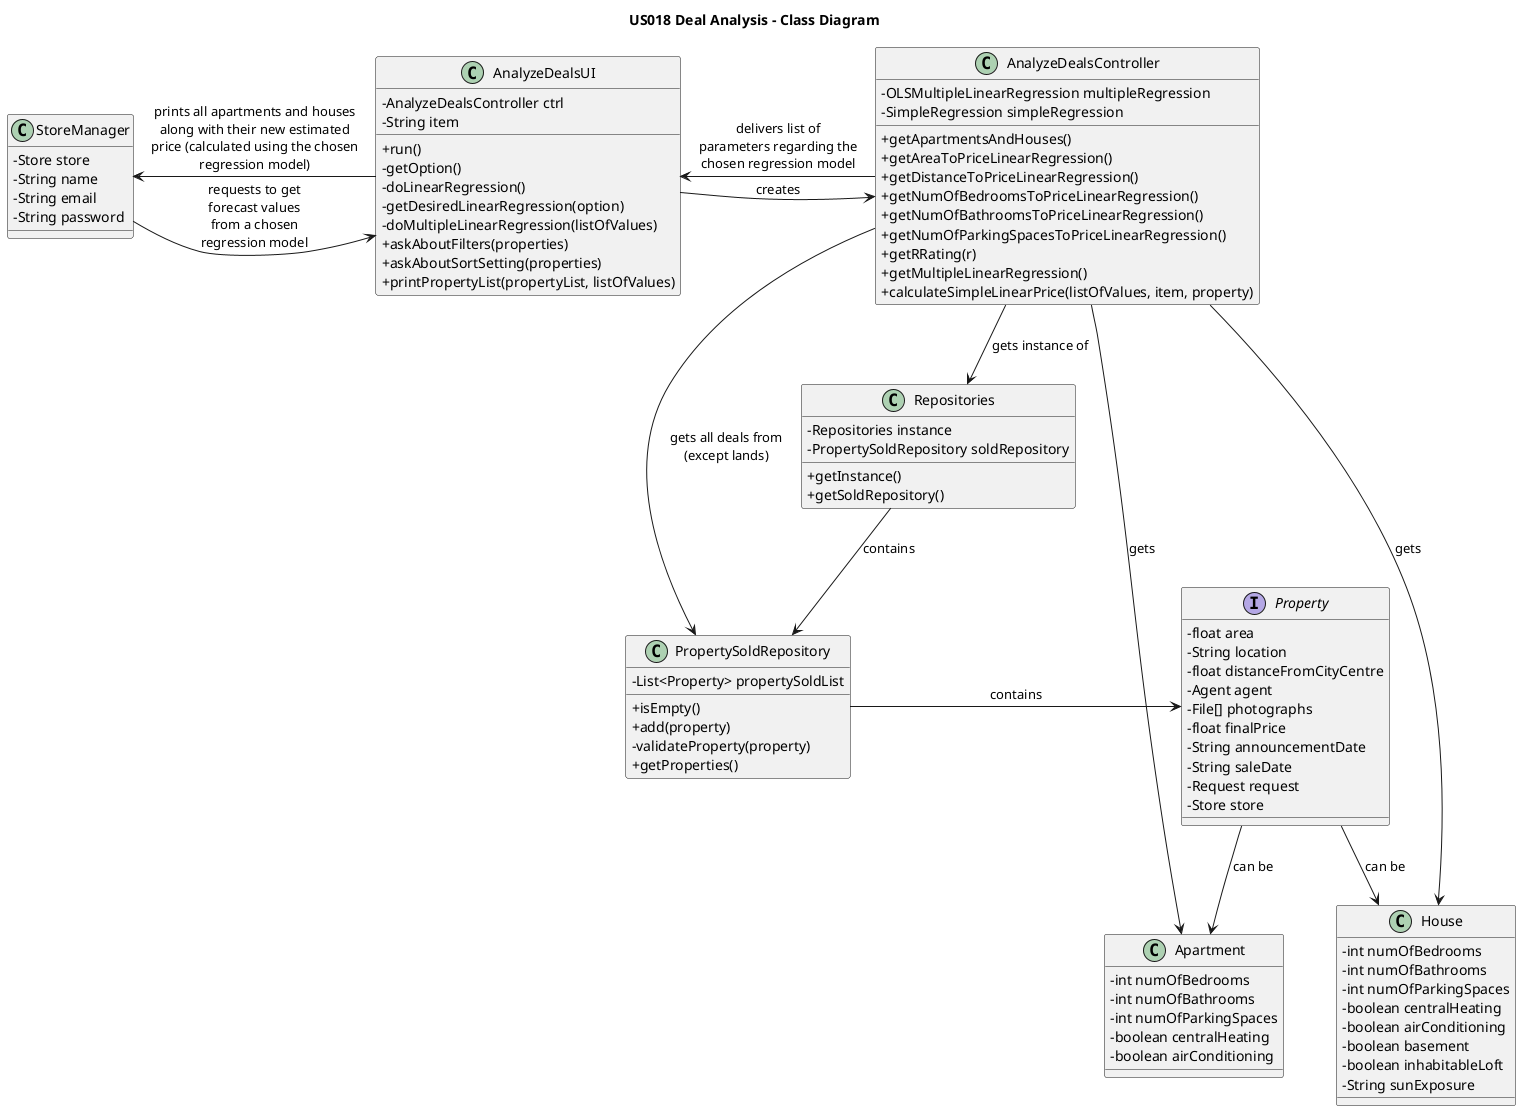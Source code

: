 @startuml
skinparam packageStyle rectangle
skinparam shadowing false
skinparam classAttributeIconSize 0

title US018 Deal Analysis - Class Diagram

class StoreManager {
-Store store
-String name
-String email
-String password
}

class AnalyzeDealsUI {
-AnalyzeDealsController ctrl
-String item
___
+run()
-getOption()
-doLinearRegression()
-getDesiredLinearRegression(option)
-doMultipleLinearRegression(listOfValues)
+askAboutFilters(properties)
+askAboutSortSetting(properties)
+printPropertyList(propertyList, listOfValues)
}

class AnalyzeDealsController {
-OLSMultipleLinearRegression multipleRegression
-SimpleRegression simpleRegression
___
+getApartmentsAndHouses()
+getAreaToPriceLinearRegression()
+getDistanceToPriceLinearRegression()
+getNumOfBedroomsToPriceLinearRegression()
+getNumOfBathroomsToPriceLinearRegression()
+getNumOfParkingSpacesToPriceLinearRegression()
+getRRating(r)
+getMultipleLinearRegression()
+calculateSimpleLinearPrice(listOfValues, item, property)
}

class PropertySoldRepository {
-List<Property> propertySoldList
___
+isEmpty()
+add(property)
-validateProperty(property)
+getProperties()
}

class Repositories {
-Repositories instance
-PropertySoldRepository soldRepository
___
+getInstance()
+getSoldRepository()
}

interface Property {
-float area
-String location
-float distanceFromCityCentre
-Agent agent
-File[] photographs
-float finalPrice
-String announcementDate
-String saleDate
-Request request
-Store store
}

class Apartment {
-int numOfBedrooms
-int numOfBathrooms
-int numOfParkingSpaces
-boolean centralHeating
-boolean airConditioning
}

class House {
-int numOfBedrooms
-int numOfBathrooms
-int numOfParkingSpaces
-boolean centralHeating
-boolean airConditioning
-boolean basement
-boolean inhabitableLoft
-String sunExposure
}

StoreManager -> AnalyzeDealsUI : requests to get\nforecast values\nfrom a chosen\nregression model
AnalyzeDealsUI -> AnalyzeDealsController : creates
AnalyzeDealsController --> PropertySoldRepository : gets all deals from\n(except lands)
AnalyzeDealsController --> Apartment : gets
AnalyzeDealsController --> House : gets

AnalyzeDealsController -----> AnalyzeDealsUI : delivers list of\nparameters regarding the\nchosen regression model
AnalyzeDealsUI --> StoreManager : prints all apartments and houses\nalong with their new estimated\nprice (calculated using the chosen\nregression model)

AnalyzeDealsController --> Repositories : gets instance of
Repositories --> PropertySoldRepository : contains

PropertySoldRepository -> Property : contains
Property --> Apartment : can be
Property --> House : can be


@enduml